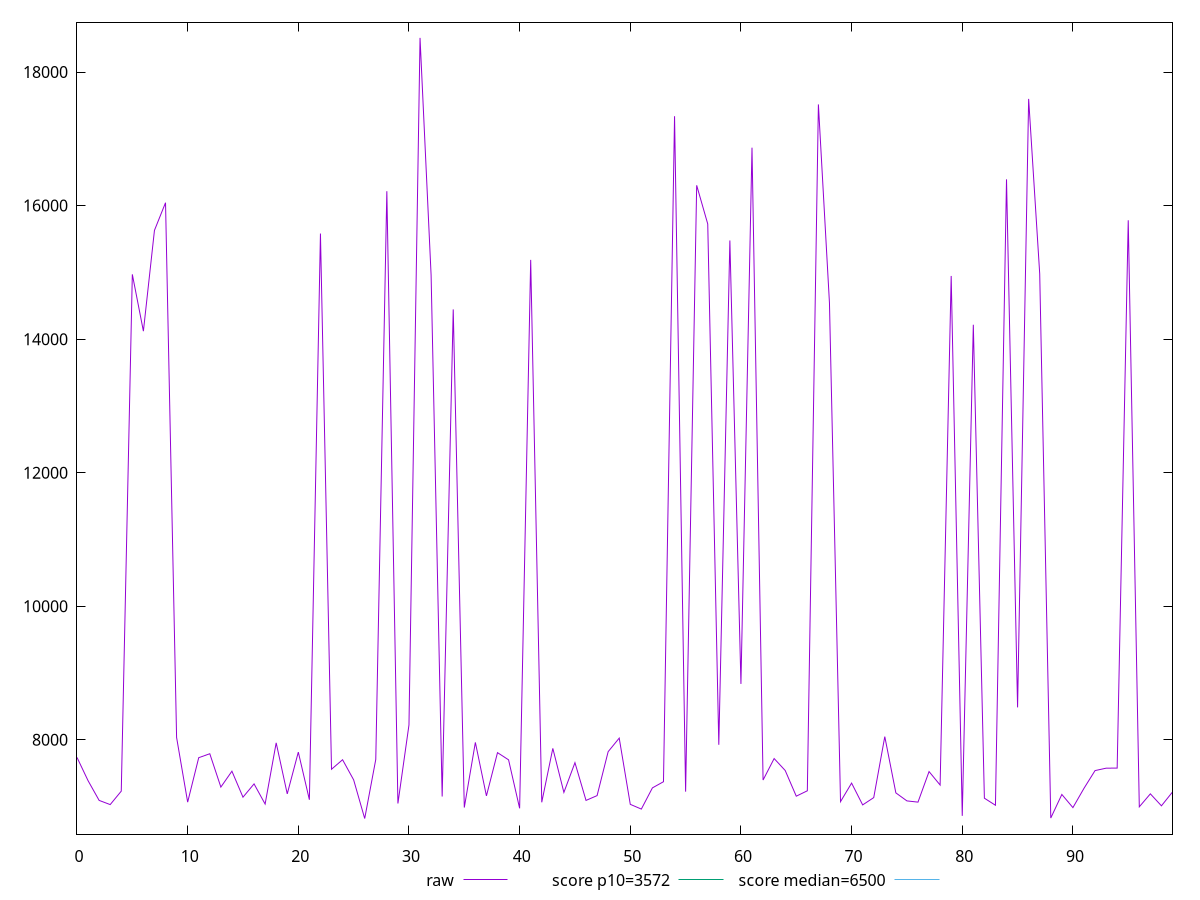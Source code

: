 reset

$raw <<EOF
0 7735.402000000001
1 7387.072
2 7091.926000000001
3 7029.02
4 7230.452999999999
5 14970.38
6 14119.572000000004
7 15629.553
8 16043.4
9 8034.370999999999
10 7065.869999999999
11 7731.612999999999
12 7790.692999999998
13 7291.3499999999985
14 7529.200999999999
15 7140.094000000001
16 7339.131
17 7037.291
18 7953.951999999998
19 7189.188
20 7815.021999999998
21 7101.7930000000015
22 15582.121999999998
23 7558.529999999999
24 7700.8859999999995
25 7399.453000000001
26 6820.498999999998
27 7705.252000000002
28 16215.246000000001
29 7045.699999999999
30 8222.286999999997
31 18511.676999999996
32 14958.604
33 7149.632999999999
34 14445.772999999996
35 6985.142999999999
36 7960.611000000001
37 7159.250000000001
38 7807.055000000001
39 7699.515000000001
40 6973.0869999999995
41 15187.237000000001
42 7063.402000000002
43 7871.089000000002
44 7211.625000000001
45 7656.821
46 7091.608999999999
47 7163.723000000001
48 7821.574999999999
49 8024.783000000001
50 7032.804000000001
51 6961.9450000000015
52 7279.353999999999
53 7371.595999999998
54 17338.613000000005
55 7222.873
56 16303.884000000002
57 15724.914999999997
58 7924.809000000001
59 15477.379000000004
60 8836.517999999998
61 16867.567
62 7396.893000000002
63 7718.450000000001
64 7539.783
65 7154.965000000002
66 7235.796000000001
67 17515.519999999997
68 14541.012
69 7073.388000000003
70 7350.973000000001
71 7024.318999999999
72 7133.6320000000005
73 8047.112000000001
74 7204.464000000001
75 7084.374000000002
76 7065.9360000000015
77 7523.622
78 7322.044999999999
79 14946.152999999998
80 6860.366000000001
81 14215.997999999996
82 7125.099999999999
83 7019.048999999999
84 16393.281
85 8484.432999999999
86 17598.064000000002
87 14977.934000000001
88 6827.613999999999
89 7181.043999999998
90 6984.030000000002
91 7272.547000000002
92 7538.254
93 7574.393999999999
94 7575.9890000000005
95 15780.708999999993
96 6995.801
97 7190.0160000000005
98 7010.685999999999
99 7217.614
EOF

set key outside below
set xrange [0:99]
set yrange [6586.675439999998:18745.500559999997]
set trange [6586.675439999998:18745.500559999997]
set terminal svg size 640, 500 enhanced background rgb 'white'
set output "report_00013_2021-02-09T12-04-24.940Z/first-cpu-idle/samples/pages/raw/values.svg"

plot $raw title "raw" with line, \
     3572 title "score p10=3572", \
     6500 title "score median=6500"

reset
